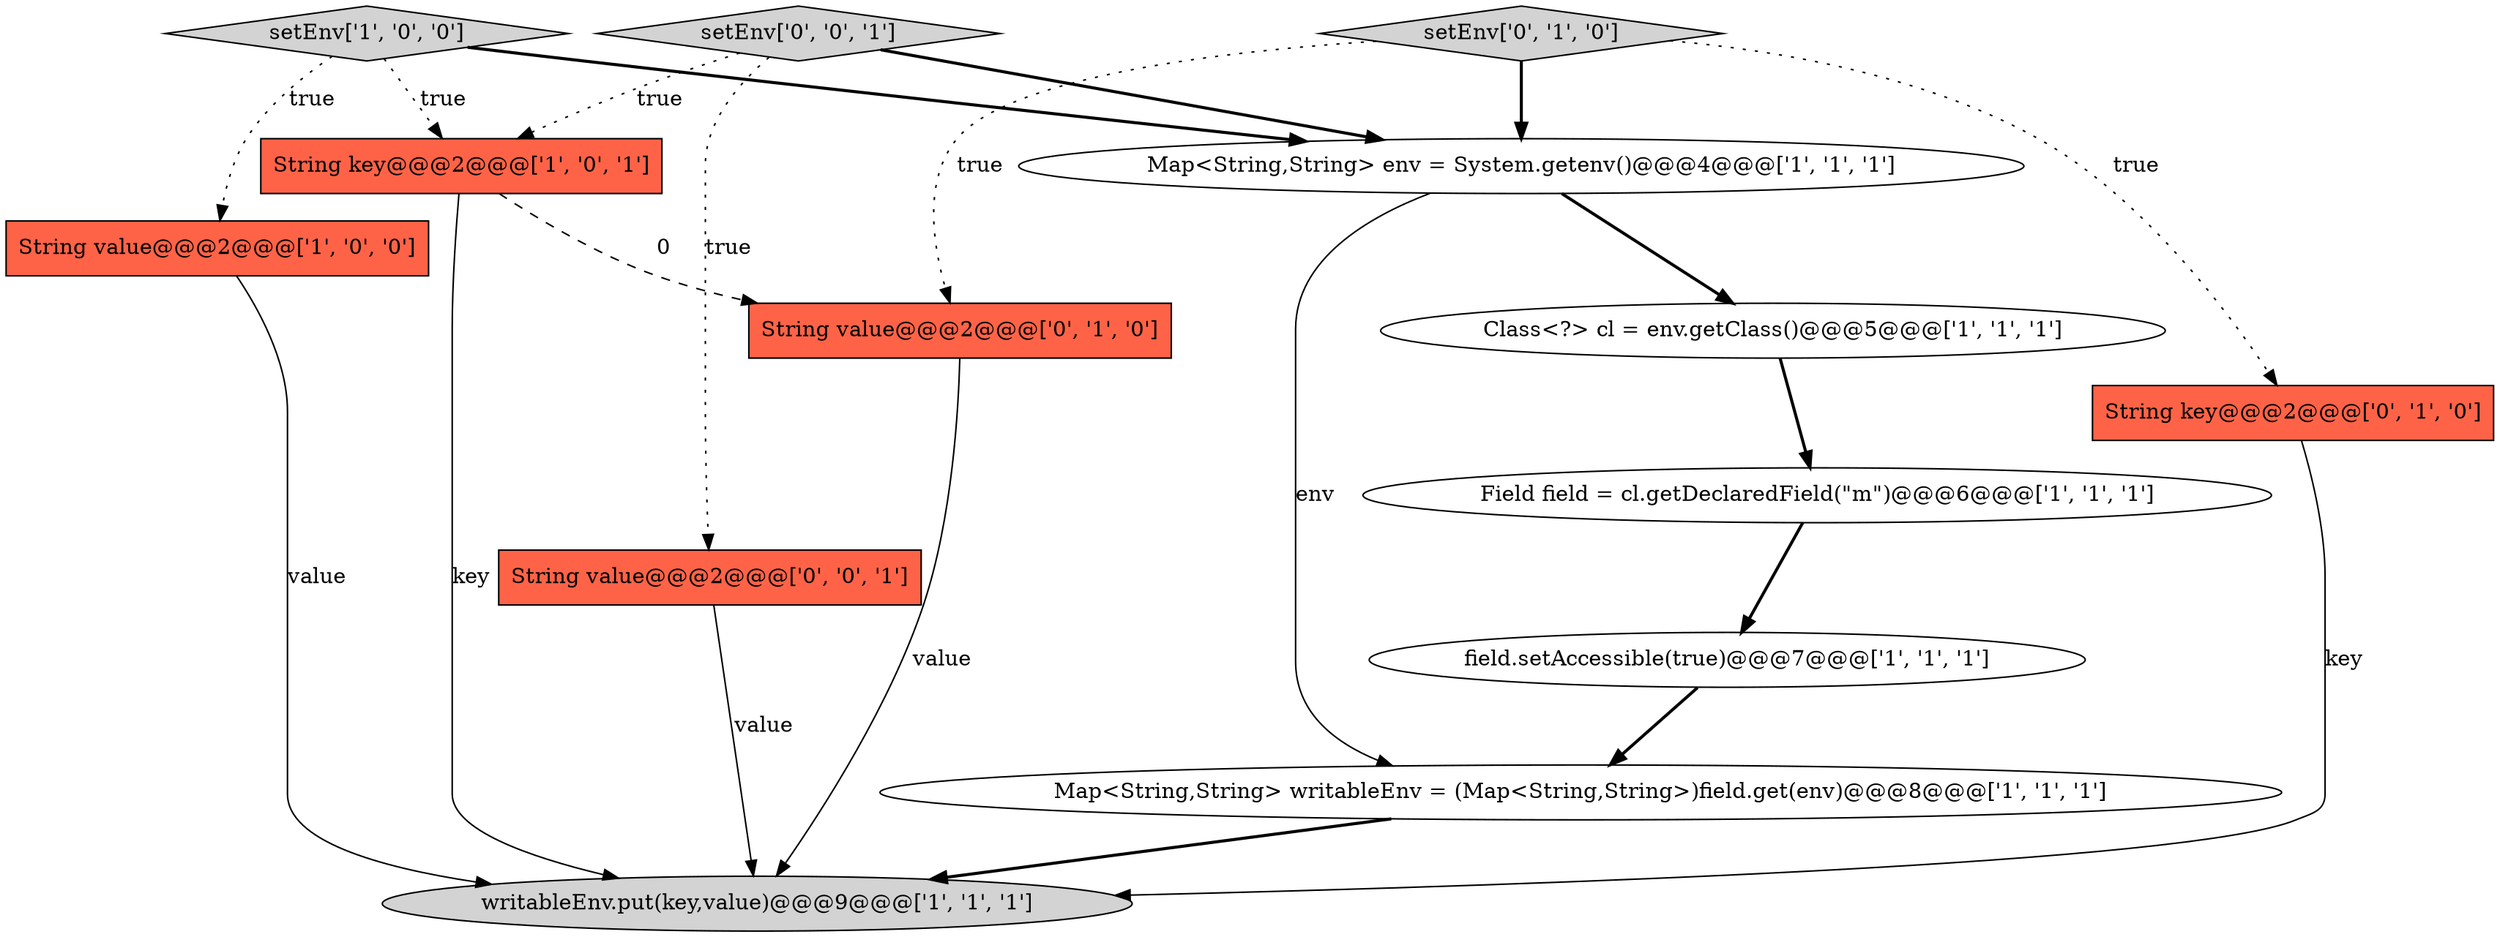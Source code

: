 digraph {
1 [style = filled, label = "String value@@@2@@@['1', '0', '0']", fillcolor = tomato, shape = box image = "AAA0AAABBB1BBB"];
11 [style = filled, label = "String value@@@2@@@['0', '1', '0']", fillcolor = tomato, shape = box image = "AAA1AAABBB2BBB"];
12 [style = filled, label = "setEnv['0', '0', '1']", fillcolor = lightgray, shape = diamond image = "AAA0AAABBB3BBB"];
4 [style = filled, label = "Map<String,String> env = System.getenv()@@@4@@@['1', '1', '1']", fillcolor = white, shape = ellipse image = "AAA0AAABBB1BBB"];
5 [style = filled, label = "Map<String,String> writableEnv = (Map<String,String>)field.get(env)@@@8@@@['1', '1', '1']", fillcolor = white, shape = ellipse image = "AAA0AAABBB1BBB"];
7 [style = filled, label = "Field field = cl.getDeclaredField(\"m\")@@@6@@@['1', '1', '1']", fillcolor = white, shape = ellipse image = "AAA0AAABBB1BBB"];
6 [style = filled, label = "writableEnv.put(key,value)@@@9@@@['1', '1', '1']", fillcolor = lightgray, shape = ellipse image = "AAA0AAABBB1BBB"];
8 [style = filled, label = "String key@@@2@@@['1', '0', '1']", fillcolor = tomato, shape = box image = "AAA0AAABBB1BBB"];
2 [style = filled, label = "field.setAccessible(true)@@@7@@@['1', '1', '1']", fillcolor = white, shape = ellipse image = "AAA0AAABBB1BBB"];
3 [style = filled, label = "setEnv['1', '0', '0']", fillcolor = lightgray, shape = diamond image = "AAA0AAABBB1BBB"];
10 [style = filled, label = "String key@@@2@@@['0', '1', '0']", fillcolor = tomato, shape = box image = "AAA0AAABBB2BBB"];
9 [style = filled, label = "setEnv['0', '1', '0']", fillcolor = lightgray, shape = diamond image = "AAA0AAABBB2BBB"];
13 [style = filled, label = "String value@@@2@@@['0', '0', '1']", fillcolor = tomato, shape = box image = "AAA0AAABBB3BBB"];
0 [style = filled, label = "Class<?> cl = env.getClass()@@@5@@@['1', '1', '1']", fillcolor = white, shape = ellipse image = "AAA0AAABBB1BBB"];
8->11 [style = dashed, label="0"];
9->4 [style = bold, label=""];
11->6 [style = solid, label="value"];
3->1 [style = dotted, label="true"];
0->7 [style = bold, label=""];
2->5 [style = bold, label=""];
12->4 [style = bold, label=""];
13->6 [style = solid, label="value"];
9->11 [style = dotted, label="true"];
12->13 [style = dotted, label="true"];
8->6 [style = solid, label="key"];
3->8 [style = dotted, label="true"];
9->10 [style = dotted, label="true"];
12->8 [style = dotted, label="true"];
4->5 [style = solid, label="env"];
1->6 [style = solid, label="value"];
4->0 [style = bold, label=""];
3->4 [style = bold, label=""];
5->6 [style = bold, label=""];
10->6 [style = solid, label="key"];
7->2 [style = bold, label=""];
}
